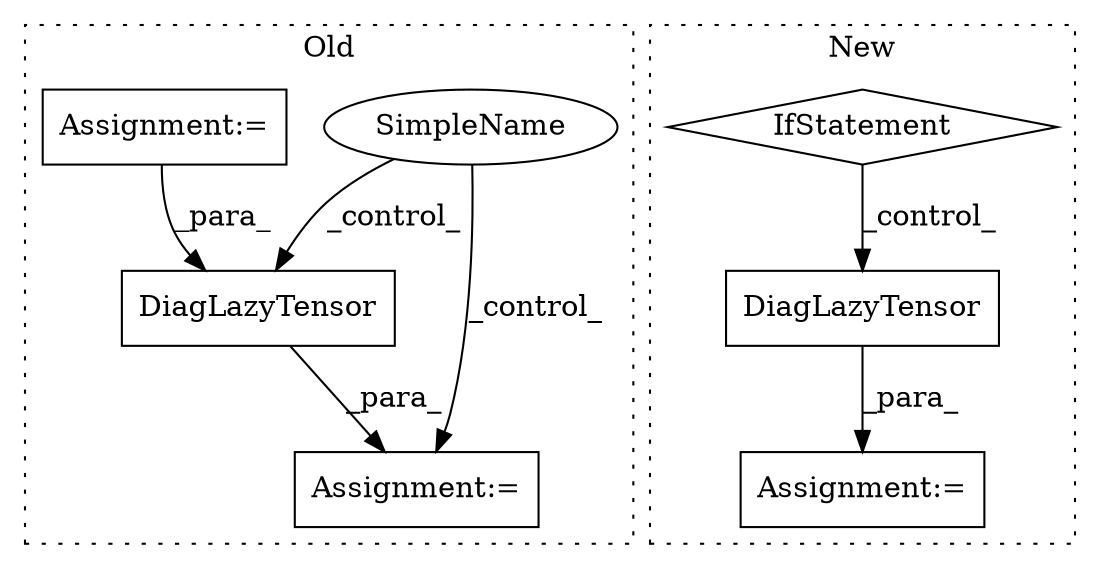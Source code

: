 digraph G {
subgraph cluster0 {
1 [label="DiagLazyTensor" a="32" s="8500,8556" l="15,1" shape="box"];
3 [label="SimpleName" a="42" s="" l="" shape="ellipse"];
4 [label="Assignment:=" a="7" s="8499" l="1" shape="box"];
7 [label="Assignment:=" a="7" s="7368" l="1" shape="box"];
label = "Old";
style="dotted";
}
subgraph cluster1 {
2 [label="IfStatement" a="25" s="8219,8236" l="4,2" shape="diamond"];
5 [label="DiagLazyTensor" a="32" s="8264,8344" l="15,1" shape="box"];
6 [label="Assignment:=" a="7" s="8588" l="1" shape="box"];
label = "New";
style="dotted";
}
1 -> 4 [label="_para_"];
2 -> 5 [label="_control_"];
3 -> 4 [label="_control_"];
3 -> 1 [label="_control_"];
5 -> 6 [label="_para_"];
7 -> 1 [label="_para_"];
}